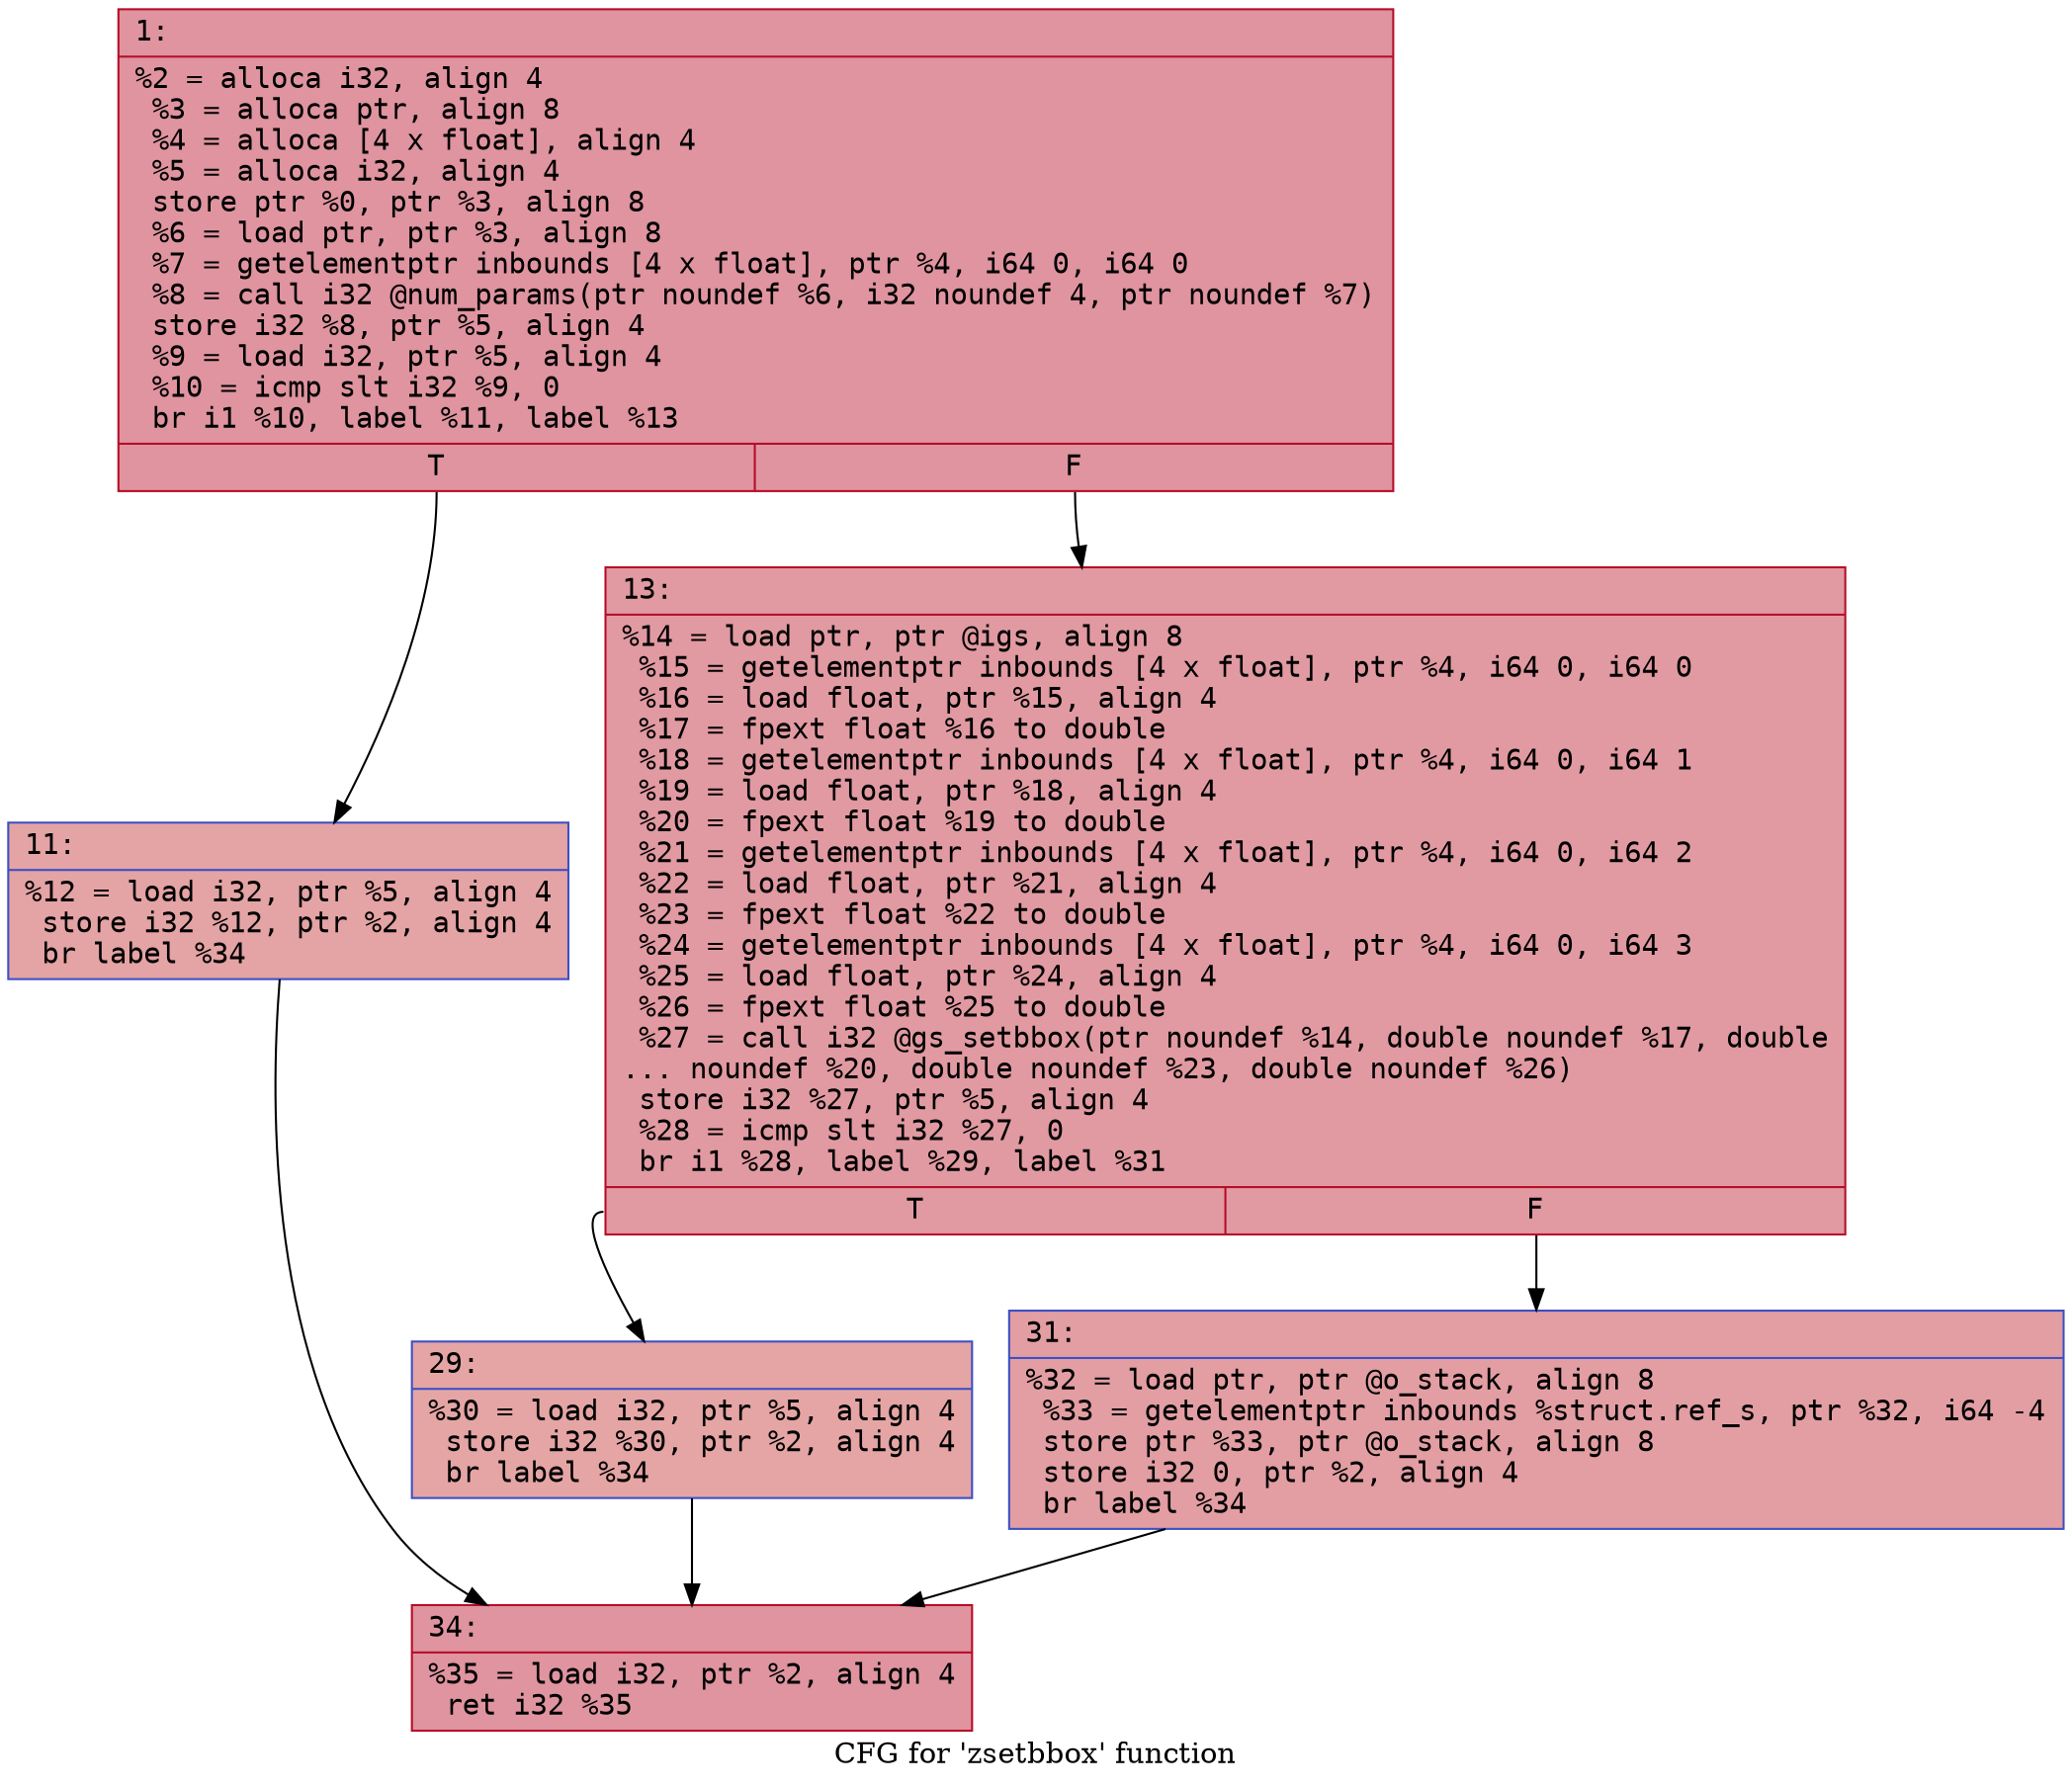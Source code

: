digraph "CFG for 'zsetbbox' function" {
	label="CFG for 'zsetbbox' function";

	Node0x6000011cd4a0 [shape=record,color="#b70d28ff", style=filled, fillcolor="#b70d2870" fontname="Courier",label="{1:\l|  %2 = alloca i32, align 4\l  %3 = alloca ptr, align 8\l  %4 = alloca [4 x float], align 4\l  %5 = alloca i32, align 4\l  store ptr %0, ptr %3, align 8\l  %6 = load ptr, ptr %3, align 8\l  %7 = getelementptr inbounds [4 x float], ptr %4, i64 0, i64 0\l  %8 = call i32 @num_params(ptr noundef %6, i32 noundef 4, ptr noundef %7)\l  store i32 %8, ptr %5, align 4\l  %9 = load i32, ptr %5, align 4\l  %10 = icmp slt i32 %9, 0\l  br i1 %10, label %11, label %13\l|{<s0>T|<s1>F}}"];
	Node0x6000011cd4a0:s0 -> Node0x6000011cd7c0[tooltip="1 -> 11\nProbability 37.50%" ];
	Node0x6000011cd4a0:s1 -> Node0x6000011cd810[tooltip="1 -> 13\nProbability 62.50%" ];
	Node0x6000011cd7c0 [shape=record,color="#3d50c3ff", style=filled, fillcolor="#c32e3170" fontname="Courier",label="{11:\l|  %12 = load i32, ptr %5, align 4\l  store i32 %12, ptr %2, align 4\l  br label %34\l}"];
	Node0x6000011cd7c0 -> Node0x6000011cd900[tooltip="11 -> 34\nProbability 100.00%" ];
	Node0x6000011cd810 [shape=record,color="#b70d28ff", style=filled, fillcolor="#bb1b2c70" fontname="Courier",label="{13:\l|  %14 = load ptr, ptr @igs, align 8\l  %15 = getelementptr inbounds [4 x float], ptr %4, i64 0, i64 0\l  %16 = load float, ptr %15, align 4\l  %17 = fpext float %16 to double\l  %18 = getelementptr inbounds [4 x float], ptr %4, i64 0, i64 1\l  %19 = load float, ptr %18, align 4\l  %20 = fpext float %19 to double\l  %21 = getelementptr inbounds [4 x float], ptr %4, i64 0, i64 2\l  %22 = load float, ptr %21, align 4\l  %23 = fpext float %22 to double\l  %24 = getelementptr inbounds [4 x float], ptr %4, i64 0, i64 3\l  %25 = load float, ptr %24, align 4\l  %26 = fpext float %25 to double\l  %27 = call i32 @gs_setbbox(ptr noundef %14, double noundef %17, double\l... noundef %20, double noundef %23, double noundef %26)\l  store i32 %27, ptr %5, align 4\l  %28 = icmp slt i32 %27, 0\l  br i1 %28, label %29, label %31\l|{<s0>T|<s1>F}}"];
	Node0x6000011cd810:s0 -> Node0x6000011cd860[tooltip="13 -> 29\nProbability 37.50%" ];
	Node0x6000011cd810:s1 -> Node0x6000011cd8b0[tooltip="13 -> 31\nProbability 62.50%" ];
	Node0x6000011cd860 [shape=record,color="#3d50c3ff", style=filled, fillcolor="#c5333470" fontname="Courier",label="{29:\l|  %30 = load i32, ptr %5, align 4\l  store i32 %30, ptr %2, align 4\l  br label %34\l}"];
	Node0x6000011cd860 -> Node0x6000011cd900[tooltip="29 -> 34\nProbability 100.00%" ];
	Node0x6000011cd8b0 [shape=record,color="#3d50c3ff", style=filled, fillcolor="#be242e70" fontname="Courier",label="{31:\l|  %32 = load ptr, ptr @o_stack, align 8\l  %33 = getelementptr inbounds %struct.ref_s, ptr %32, i64 -4\l  store ptr %33, ptr @o_stack, align 8\l  store i32 0, ptr %2, align 4\l  br label %34\l}"];
	Node0x6000011cd8b0 -> Node0x6000011cd900[tooltip="31 -> 34\nProbability 100.00%" ];
	Node0x6000011cd900 [shape=record,color="#b70d28ff", style=filled, fillcolor="#b70d2870" fontname="Courier",label="{34:\l|  %35 = load i32, ptr %2, align 4\l  ret i32 %35\l}"];
}
